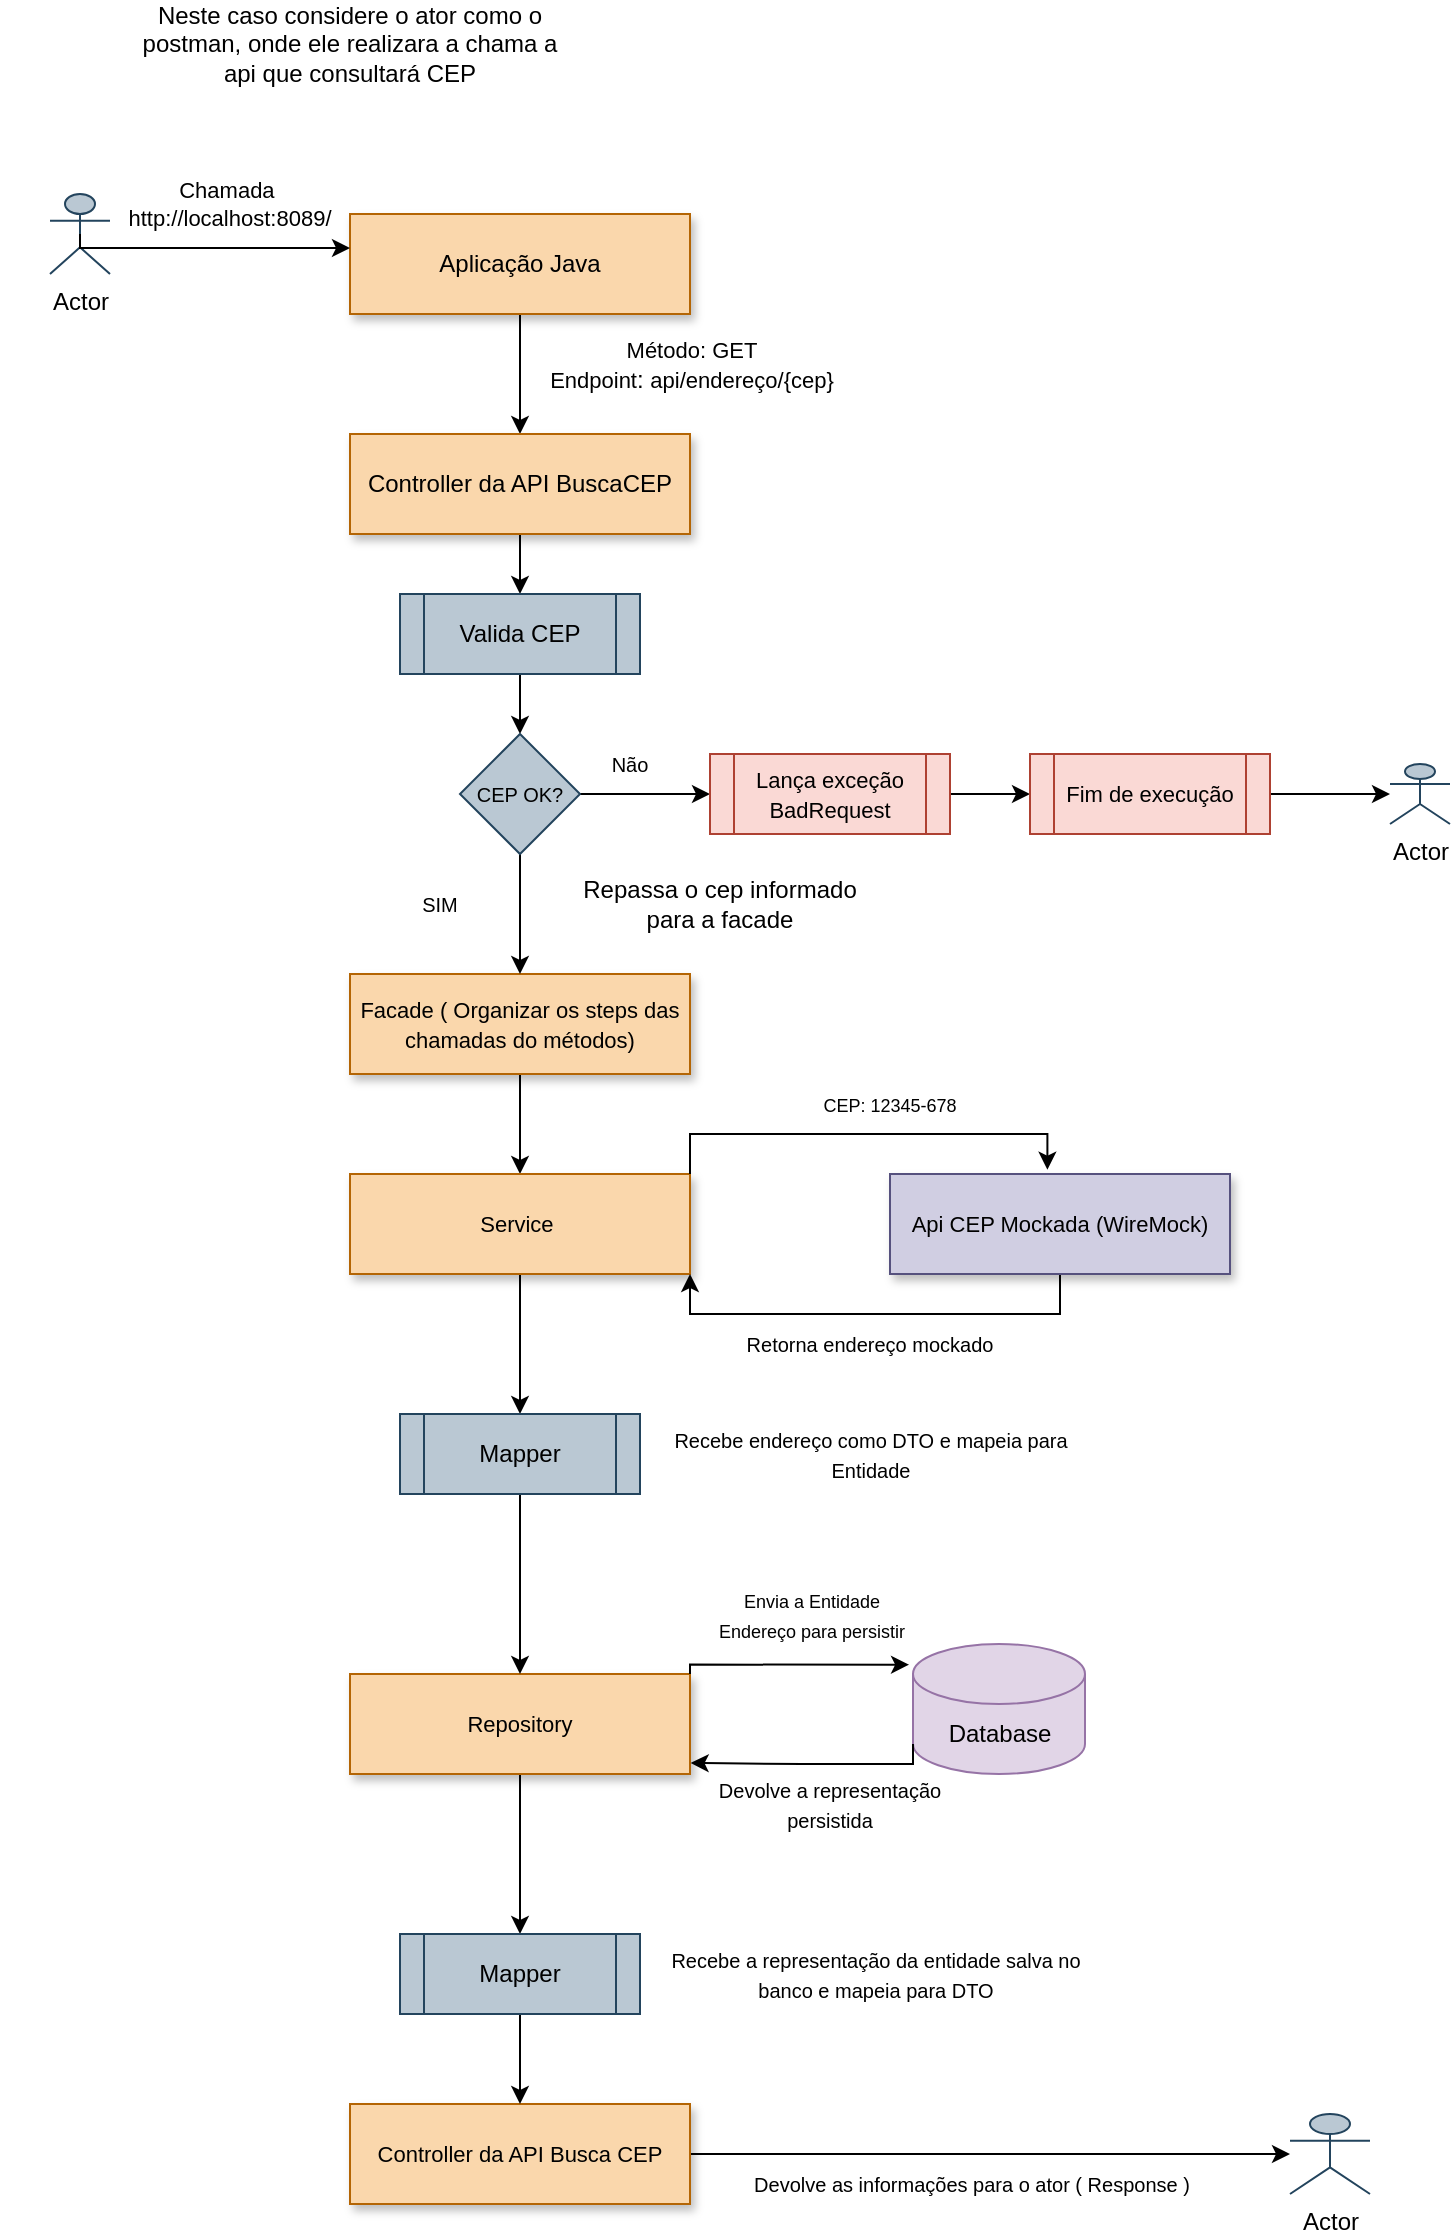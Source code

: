 <mxfile version="24.8.3">
  <diagram name="Página-1" id="kM6uCfai8i9IwlN-UIFx">
    <mxGraphModel dx="733" dy="393" grid="1" gridSize="10" guides="1" tooltips="1" connect="1" arrows="1" fold="1" page="1" pageScale="1" pageWidth="827" pageHeight="1169" math="0" shadow="0">
      <root>
        <mxCell id="0" />
        <mxCell id="1" parent="0" />
        <mxCell id="Ihxuk8Aro-9lfk23zPcp-2" value="Actor" style="shape=umlActor;verticalLabelPosition=bottom;verticalAlign=top;html=1;outlineConnect=0;fillColor=#bac8d3;strokeColor=#23445d;" vertex="1" parent="1">
          <mxGeometry x="40" y="130" width="30" height="40" as="geometry" />
        </mxCell>
        <mxCell id="Ihxuk8Aro-9lfk23zPcp-4" value="Neste caso considere o ator como o postman, onde ele realizara a chama a api que consultará CEP" style="text;html=1;align=center;verticalAlign=middle;whiteSpace=wrap;rounded=0;" vertex="1" parent="1">
          <mxGeometry x="80" y="40" width="220" height="30" as="geometry" />
        </mxCell>
        <mxCell id="Ihxuk8Aro-9lfk23zPcp-18" style="edgeStyle=orthogonalEdgeStyle;rounded=0;orthogonalLoop=1;jettySize=auto;html=1;exitX=0.5;exitY=1;exitDx=0;exitDy=0;entryX=0.5;entryY=0;entryDx=0;entryDy=0;" edge="1" parent="1" source="Ihxuk8Aro-9lfk23zPcp-6" target="Ihxuk8Aro-9lfk23zPcp-15">
          <mxGeometry relative="1" as="geometry" />
        </mxCell>
        <mxCell id="Ihxuk8Aro-9lfk23zPcp-6" value="Aplicação Java" style="rounded=0;whiteSpace=wrap;html=1;fillColor=#fad7ac;strokeColor=#b46504;shadow=1;" vertex="1" parent="1">
          <mxGeometry x="190" y="140" width="170" height="50" as="geometry" />
        </mxCell>
        <mxCell id="Ihxuk8Aro-9lfk23zPcp-11" style="edgeStyle=orthogonalEdgeStyle;rounded=0;orthogonalLoop=1;jettySize=auto;html=1;exitX=0.5;exitY=0.5;exitDx=0;exitDy=0;exitPerimeter=0;" edge="1" parent="1" source="Ihxuk8Aro-9lfk23zPcp-2">
          <mxGeometry relative="1" as="geometry">
            <mxPoint x="190" y="157" as="targetPoint" />
            <Array as="points">
              <mxPoint x="55" y="157" />
            </Array>
          </mxGeometry>
        </mxCell>
        <mxCell id="Ihxuk8Aro-9lfk23zPcp-31" style="edgeStyle=orthogonalEdgeStyle;rounded=0;orthogonalLoop=1;jettySize=auto;html=1;exitX=0.5;exitY=1;exitDx=0;exitDy=0;entryX=0.5;entryY=0;entryDx=0;entryDy=0;" edge="1" parent="1" source="Ihxuk8Aro-9lfk23zPcp-15" target="Ihxuk8Aro-9lfk23zPcp-30">
          <mxGeometry relative="1" as="geometry" />
        </mxCell>
        <mxCell id="Ihxuk8Aro-9lfk23zPcp-15" value="Controller da API BuscaCEP" style="rounded=0;whiteSpace=wrap;html=1;fillColor=#fad7ac;strokeColor=#b46504;shadow=1;" vertex="1" parent="1">
          <mxGeometry x="190" y="250" width="170" height="50" as="geometry" />
        </mxCell>
        <mxCell id="Ihxuk8Aro-9lfk23zPcp-16" value="Chamada&amp;nbsp;&lt;br style=&quot;font-size: 11px;&quot;&gt;http://localhost:8089/" style="text;html=1;align=center;verticalAlign=middle;whiteSpace=wrap;rounded=0;fontSize=11;" vertex="1" parent="1">
          <mxGeometry x="15" y="120" width="230" height="30" as="geometry" />
        </mxCell>
        <mxCell id="Ihxuk8Aro-9lfk23zPcp-20" value="&lt;font style=&quot;font-size: 11px;&quot;&gt;Método: GET&lt;br&gt;&lt;/font&gt;&lt;font style=&quot;font-size: 11px;&quot;&gt;Endpoint&lt;/font&gt;:&amp;nbsp;&lt;span style=&quot;font-size: 11px;&quot;&gt;api/endereço/{cep}&lt;/span&gt;" style="text;html=1;align=center;verticalAlign=middle;whiteSpace=wrap;rounded=0;" vertex="1" parent="1">
          <mxGeometry x="246" y="200" width="230" height="30" as="geometry" />
        </mxCell>
        <mxCell id="Ihxuk8Aro-9lfk23zPcp-28" style="edgeStyle=orthogonalEdgeStyle;rounded=0;orthogonalLoop=1;jettySize=auto;html=1;exitX=0.5;exitY=1;exitDx=0;exitDy=0;entryX=0.5;entryY=0;entryDx=0;entryDy=0;" edge="1" parent="1" source="Ihxuk8Aro-9lfk23zPcp-22" target="Ihxuk8Aro-9lfk23zPcp-25">
          <mxGeometry relative="1" as="geometry" />
        </mxCell>
        <mxCell id="Ihxuk8Aro-9lfk23zPcp-22" value="&lt;font style=&quot;font-size: 11px;&quot;&gt;Facade ( Organizar os steps das chamadas do métodos)&lt;/font&gt;" style="rounded=0;whiteSpace=wrap;html=1;fillColor=#fad7ac;strokeColor=#b46504;shadow=1;" vertex="1" parent="1">
          <mxGeometry x="190" y="520" width="170" height="50" as="geometry" />
        </mxCell>
        <mxCell id="Ihxuk8Aro-9lfk23zPcp-24" value="Repassa o cep informado para a facade" style="text;html=1;align=center;verticalAlign=middle;whiteSpace=wrap;rounded=0;" vertex="1" parent="1">
          <mxGeometry x="300" y="470" width="150" height="30" as="geometry" />
        </mxCell>
        <mxCell id="Ihxuk8Aro-9lfk23zPcp-47" style="edgeStyle=orthogonalEdgeStyle;rounded=0;orthogonalLoop=1;jettySize=auto;html=1;exitX=0.5;exitY=1;exitDx=0;exitDy=0;" edge="1" parent="1" source="Ihxuk8Aro-9lfk23zPcp-25" target="Ihxuk8Aro-9lfk23zPcp-46">
          <mxGeometry relative="1" as="geometry" />
        </mxCell>
        <mxCell id="Ihxuk8Aro-9lfk23zPcp-25" value="&lt;font style=&quot;font-size: 11px;&quot;&gt;Service&lt;/font&gt;&lt;span style=&quot;font-size: 11px; background-color: initial;&quot;&gt;&amp;nbsp;&lt;/span&gt;" style="rounded=0;whiteSpace=wrap;html=1;fillColor=#fad7ac;strokeColor=#b46504;shadow=1;" vertex="1" parent="1">
          <mxGeometry x="190" y="620" width="170" height="50" as="geometry" />
        </mxCell>
        <mxCell id="Ihxuk8Aro-9lfk23zPcp-68" style="edgeStyle=orthogonalEdgeStyle;rounded=0;orthogonalLoop=1;jettySize=auto;html=1;exitX=0.5;exitY=1;exitDx=0;exitDy=0;entryX=1;entryY=1;entryDx=0;entryDy=0;" edge="1" parent="1" source="Ihxuk8Aro-9lfk23zPcp-26" target="Ihxuk8Aro-9lfk23zPcp-25">
          <mxGeometry relative="1" as="geometry" />
        </mxCell>
        <mxCell id="Ihxuk8Aro-9lfk23zPcp-26" value="&lt;span style=&quot;font-size: 11px;&quot;&gt;Api CEP Mockada (WireMock)&lt;/span&gt;" style="rounded=0;whiteSpace=wrap;html=1;fillColor=#d0cee2;strokeColor=#56517e;shadow=1;" vertex="1" parent="1">
          <mxGeometry x="460" y="620" width="170" height="50" as="geometry" />
        </mxCell>
        <mxCell id="Ihxuk8Aro-9lfk23zPcp-33" style="edgeStyle=orthogonalEdgeStyle;rounded=0;orthogonalLoop=1;jettySize=auto;html=1;exitX=0.5;exitY=1;exitDx=0;exitDy=0;entryX=0.5;entryY=0;entryDx=0;entryDy=0;" edge="1" parent="1" source="Ihxuk8Aro-9lfk23zPcp-30" target="Ihxuk8Aro-9lfk23zPcp-32">
          <mxGeometry relative="1" as="geometry" />
        </mxCell>
        <mxCell id="Ihxuk8Aro-9lfk23zPcp-30" value="Valida CEP" style="shape=process;whiteSpace=wrap;html=1;backgroundOutline=1;fillColor=#bac8d3;strokeColor=#23445d;" vertex="1" parent="1">
          <mxGeometry x="215" y="330" width="120" height="40" as="geometry" />
        </mxCell>
        <mxCell id="Ihxuk8Aro-9lfk23zPcp-35" style="edgeStyle=orthogonalEdgeStyle;rounded=0;orthogonalLoop=1;jettySize=auto;html=1;exitX=0.5;exitY=1;exitDx=0;exitDy=0;entryX=0.5;entryY=0;entryDx=0;entryDy=0;" edge="1" parent="1" source="Ihxuk8Aro-9lfk23zPcp-32" target="Ihxuk8Aro-9lfk23zPcp-22">
          <mxGeometry relative="1" as="geometry" />
        </mxCell>
        <mxCell id="Ihxuk8Aro-9lfk23zPcp-38" style="edgeStyle=orthogonalEdgeStyle;rounded=0;orthogonalLoop=1;jettySize=auto;html=1;exitX=1;exitY=0.5;exitDx=0;exitDy=0;entryX=0;entryY=0.5;entryDx=0;entryDy=0;" edge="1" parent="1" source="Ihxuk8Aro-9lfk23zPcp-32" target="Ihxuk8Aro-9lfk23zPcp-37">
          <mxGeometry relative="1" as="geometry" />
        </mxCell>
        <mxCell id="Ihxuk8Aro-9lfk23zPcp-32" value="&lt;font style=&quot;font-size: 10px;&quot;&gt;CEP OK?&lt;/font&gt;" style="rhombus;whiteSpace=wrap;html=1;fillColor=#bac8d3;strokeColor=#23445d;" vertex="1" parent="1">
          <mxGeometry x="245" y="400" width="60" height="60" as="geometry" />
        </mxCell>
        <mxCell id="Ihxuk8Aro-9lfk23zPcp-36" value="&lt;font style=&quot;font-size: 10px;&quot;&gt;SIM&lt;/font&gt;" style="text;html=1;align=center;verticalAlign=middle;whiteSpace=wrap;rounded=0;" vertex="1" parent="1">
          <mxGeometry x="205" y="470" width="60" height="30" as="geometry" />
        </mxCell>
        <mxCell id="Ihxuk8Aro-9lfk23zPcp-40" style="edgeStyle=orthogonalEdgeStyle;rounded=0;orthogonalLoop=1;jettySize=auto;html=1;exitX=1;exitY=0.5;exitDx=0;exitDy=0;" edge="1" parent="1" source="Ihxuk8Aro-9lfk23zPcp-37" target="Ihxuk8Aro-9lfk23zPcp-39">
          <mxGeometry relative="1" as="geometry" />
        </mxCell>
        <mxCell id="Ihxuk8Aro-9lfk23zPcp-37" value="&lt;font style=&quot;font-size: 11px;&quot;&gt;Lança exceção BadRequest&lt;/font&gt;" style="shape=process;whiteSpace=wrap;html=1;backgroundOutline=1;fillColor=#fad9d5;strokeColor=#ae4132;" vertex="1" parent="1">
          <mxGeometry x="370" y="410" width="120" height="40" as="geometry" />
        </mxCell>
        <mxCell id="Ihxuk8Aro-9lfk23zPcp-42" style="edgeStyle=orthogonalEdgeStyle;rounded=0;orthogonalLoop=1;jettySize=auto;html=1;exitX=1;exitY=0.5;exitDx=0;exitDy=0;" edge="1" parent="1" source="Ihxuk8Aro-9lfk23zPcp-39" target="Ihxuk8Aro-9lfk23zPcp-41">
          <mxGeometry relative="1" as="geometry" />
        </mxCell>
        <mxCell id="Ihxuk8Aro-9lfk23zPcp-39" value="&lt;font style=&quot;font-size: 11px;&quot;&gt;Fim de execução&lt;/font&gt;" style="shape=process;whiteSpace=wrap;html=1;backgroundOutline=1;fillColor=#fad9d5;strokeColor=#ae4132;" vertex="1" parent="1">
          <mxGeometry x="530" y="410" width="120" height="40" as="geometry" />
        </mxCell>
        <mxCell id="Ihxuk8Aro-9lfk23zPcp-41" value="Actor" style="shape=umlActor;verticalLabelPosition=bottom;verticalAlign=top;html=1;outlineConnect=0;fillColor=#bac8d3;strokeColor=#23445d;" vertex="1" parent="1">
          <mxGeometry x="710" y="415" width="30" height="30" as="geometry" />
        </mxCell>
        <mxCell id="Ihxuk8Aro-9lfk23zPcp-55" style="edgeStyle=orthogonalEdgeStyle;rounded=0;orthogonalLoop=1;jettySize=auto;html=1;exitX=0.5;exitY=1;exitDx=0;exitDy=0;entryX=0.5;entryY=0;entryDx=0;entryDy=0;" edge="1" parent="1" source="Ihxuk8Aro-9lfk23zPcp-43" target="Ihxuk8Aro-9lfk23zPcp-54">
          <mxGeometry relative="1" as="geometry" />
        </mxCell>
        <mxCell id="Ihxuk8Aro-9lfk23zPcp-43" value="&lt;span style=&quot;font-size: 11px;&quot;&gt;Repository&lt;/span&gt;" style="rounded=0;whiteSpace=wrap;html=1;fillColor=#fad7ac;strokeColor=#b46504;shadow=1;" vertex="1" parent="1">
          <mxGeometry x="190" y="870" width="170" height="50" as="geometry" />
        </mxCell>
        <mxCell id="Ihxuk8Aro-9lfk23zPcp-44" value="&lt;font style=&quot;font-size: 9px;&quot;&gt;CEP: 12345-678&lt;/font&gt;" style="text;html=1;align=center;verticalAlign=middle;whiteSpace=wrap;rounded=0;" vertex="1" parent="1">
          <mxGeometry x="420" y="570" width="80" height="30" as="geometry" />
        </mxCell>
        <mxCell id="Ihxuk8Aro-9lfk23zPcp-45" value="&lt;font style=&quot;font-size: 10px;&quot;&gt;Retorna endereço mockado&lt;/font&gt;" style="text;html=1;align=center;verticalAlign=middle;whiteSpace=wrap;rounded=0;" vertex="1" parent="1">
          <mxGeometry x="360" y="690" width="180" height="30" as="geometry" />
        </mxCell>
        <mxCell id="Ihxuk8Aro-9lfk23zPcp-49" style="edgeStyle=orthogonalEdgeStyle;rounded=0;orthogonalLoop=1;jettySize=auto;html=1;exitX=0.5;exitY=1;exitDx=0;exitDy=0;entryX=0.5;entryY=0;entryDx=0;entryDy=0;" edge="1" parent="1" source="Ihxuk8Aro-9lfk23zPcp-46" target="Ihxuk8Aro-9lfk23zPcp-43">
          <mxGeometry relative="1" as="geometry" />
        </mxCell>
        <mxCell id="Ihxuk8Aro-9lfk23zPcp-46" value="Mapper" style="shape=process;whiteSpace=wrap;html=1;backgroundOutline=1;fillColor=#bac8d3;strokeColor=#23445d;" vertex="1" parent="1">
          <mxGeometry x="215" y="740" width="120" height="40" as="geometry" />
        </mxCell>
        <mxCell id="Ihxuk8Aro-9lfk23zPcp-48" value="&lt;font style=&quot;font-size: 10px;&quot;&gt;Recebe endereço como DTO e mapeia para Entidade&lt;/font&gt;" style="text;html=1;align=center;verticalAlign=middle;whiteSpace=wrap;rounded=0;" vertex="1" parent="1">
          <mxGeometry x="342.5" y="745" width="215" height="30" as="geometry" />
        </mxCell>
        <mxCell id="Ihxuk8Aro-9lfk23zPcp-50" value="Database" style="shape=cylinder3;whiteSpace=wrap;html=1;boundedLbl=1;backgroundOutline=1;size=15;fillColor=#e1d5e7;strokeColor=#9673a6;" vertex="1" parent="1">
          <mxGeometry x="471.5" y="855" width="86" height="65" as="geometry" />
        </mxCell>
        <mxCell id="Ihxuk8Aro-9lfk23zPcp-58" style="edgeStyle=orthogonalEdgeStyle;rounded=0;orthogonalLoop=1;jettySize=auto;html=1;exitX=1;exitY=0.5;exitDx=0;exitDy=0;" edge="1" parent="1" source="Ihxuk8Aro-9lfk23zPcp-52" target="Ihxuk8Aro-9lfk23zPcp-57">
          <mxGeometry relative="1" as="geometry" />
        </mxCell>
        <mxCell id="Ihxuk8Aro-9lfk23zPcp-52" value="&lt;span style=&quot;font-size: 11px;&quot;&gt;Controller da API Busca CEP&lt;/span&gt;" style="rounded=0;whiteSpace=wrap;html=1;fillColor=#fad7ac;strokeColor=#b46504;shadow=1;" vertex="1" parent="1">
          <mxGeometry x="190" y="1085" width="170" height="50" as="geometry" />
        </mxCell>
        <mxCell id="Ihxuk8Aro-9lfk23zPcp-53" style="edgeStyle=orthogonalEdgeStyle;rounded=0;orthogonalLoop=1;jettySize=auto;html=1;exitX=0.5;exitY=1;exitDx=0;exitDy=0;entryX=0.5;entryY=0;entryDx=0;entryDy=0;" edge="1" parent="1" source="Ihxuk8Aro-9lfk23zPcp-54" target="Ihxuk8Aro-9lfk23zPcp-52">
          <mxGeometry relative="1" as="geometry" />
        </mxCell>
        <mxCell id="Ihxuk8Aro-9lfk23zPcp-54" value="Mapper" style="shape=process;whiteSpace=wrap;html=1;backgroundOutline=1;fillColor=#bac8d3;strokeColor=#23445d;" vertex="1" parent="1">
          <mxGeometry x="215" y="1000" width="120" height="40" as="geometry" />
        </mxCell>
        <mxCell id="Ihxuk8Aro-9lfk23zPcp-56" value="&lt;font style=&quot;font-size: 10px;&quot;&gt;Recebe a representação da entidade salva no banco e mapeia para DTO&lt;/font&gt;" style="text;html=1;align=center;verticalAlign=middle;whiteSpace=wrap;rounded=0;" vertex="1" parent="1">
          <mxGeometry x="342.5" y="1005" width="220" height="30" as="geometry" />
        </mxCell>
        <mxCell id="Ihxuk8Aro-9lfk23zPcp-57" value="Actor" style="shape=umlActor;verticalLabelPosition=bottom;verticalAlign=top;html=1;outlineConnect=0;fillColor=#bac8d3;strokeColor=#23445d;" vertex="1" parent="1">
          <mxGeometry x="660" y="1090" width="40" height="40" as="geometry" />
        </mxCell>
        <mxCell id="Ihxuk8Aro-9lfk23zPcp-59" value="&lt;font style=&quot;font-size: 10px;&quot;&gt;Devolve as informações para o ator ( Response )&lt;/font&gt;" style="text;html=1;align=center;verticalAlign=middle;whiteSpace=wrap;rounded=0;" vertex="1" parent="1">
          <mxGeometry x="366" y="1110" width="270" height="30" as="geometry" />
        </mxCell>
        <mxCell id="Ihxuk8Aro-9lfk23zPcp-63" value="&lt;font style=&quot;font-size: 10px;&quot;&gt;Não&lt;/font&gt;" style="text;html=1;align=center;verticalAlign=middle;whiteSpace=wrap;rounded=0;" vertex="1" parent="1">
          <mxGeometry x="300" y="400" width="60" height="30" as="geometry" />
        </mxCell>
        <mxCell id="Ihxuk8Aro-9lfk23zPcp-67" style="edgeStyle=orthogonalEdgeStyle;rounded=0;orthogonalLoop=1;jettySize=auto;html=1;exitX=1;exitY=0;exitDx=0;exitDy=0;entryX=0.463;entryY=-0.043;entryDx=0;entryDy=0;entryPerimeter=0;" edge="1" parent="1" source="Ihxuk8Aro-9lfk23zPcp-25" target="Ihxuk8Aro-9lfk23zPcp-26">
          <mxGeometry relative="1" as="geometry">
            <Array as="points">
              <mxPoint x="360" y="600" />
              <mxPoint x="539" y="600" />
            </Array>
          </mxGeometry>
        </mxCell>
        <mxCell id="Ihxuk8Aro-9lfk23zPcp-69" style="edgeStyle=orthogonalEdgeStyle;rounded=0;orthogonalLoop=1;jettySize=auto;html=1;exitX=1;exitY=0;exitDx=0;exitDy=0;entryX=-0.023;entryY=0.159;entryDx=0;entryDy=0;entryPerimeter=0;" edge="1" parent="1" source="Ihxuk8Aro-9lfk23zPcp-43" target="Ihxuk8Aro-9lfk23zPcp-50">
          <mxGeometry relative="1" as="geometry">
            <Array as="points">
              <mxPoint x="360" y="865" />
            </Array>
          </mxGeometry>
        </mxCell>
        <mxCell id="Ihxuk8Aro-9lfk23zPcp-70" value="&lt;font style=&quot;font-size: 9px;&quot;&gt;Envia a Entidade Endereço para persistir&lt;/font&gt;" style="text;html=1;align=center;verticalAlign=middle;whiteSpace=wrap;rounded=0;" vertex="1" parent="1">
          <mxGeometry x="366" y="825" width="110" height="30" as="geometry" />
        </mxCell>
        <mxCell id="Ihxuk8Aro-9lfk23zPcp-71" style="edgeStyle=orthogonalEdgeStyle;rounded=0;orthogonalLoop=1;jettySize=auto;html=1;exitX=0;exitY=1;exitDx=0;exitDy=-15;exitPerimeter=0;entryX=1.002;entryY=0.89;entryDx=0;entryDy=0;entryPerimeter=0;" edge="1" parent="1" source="Ihxuk8Aro-9lfk23zPcp-50" target="Ihxuk8Aro-9lfk23zPcp-43">
          <mxGeometry relative="1" as="geometry">
            <Array as="points">
              <mxPoint x="472" y="915" />
              <mxPoint x="416" y="915" />
            </Array>
          </mxGeometry>
        </mxCell>
        <mxCell id="Ihxuk8Aro-9lfk23zPcp-72" value="&lt;font style=&quot;font-size: 10px;&quot;&gt;Devolve a representação persistida&lt;/font&gt;" style="text;html=1;align=center;verticalAlign=middle;whiteSpace=wrap;rounded=0;" vertex="1" parent="1">
          <mxGeometry x="370" y="920" width="120" height="30" as="geometry" />
        </mxCell>
      </root>
    </mxGraphModel>
  </diagram>
</mxfile>
